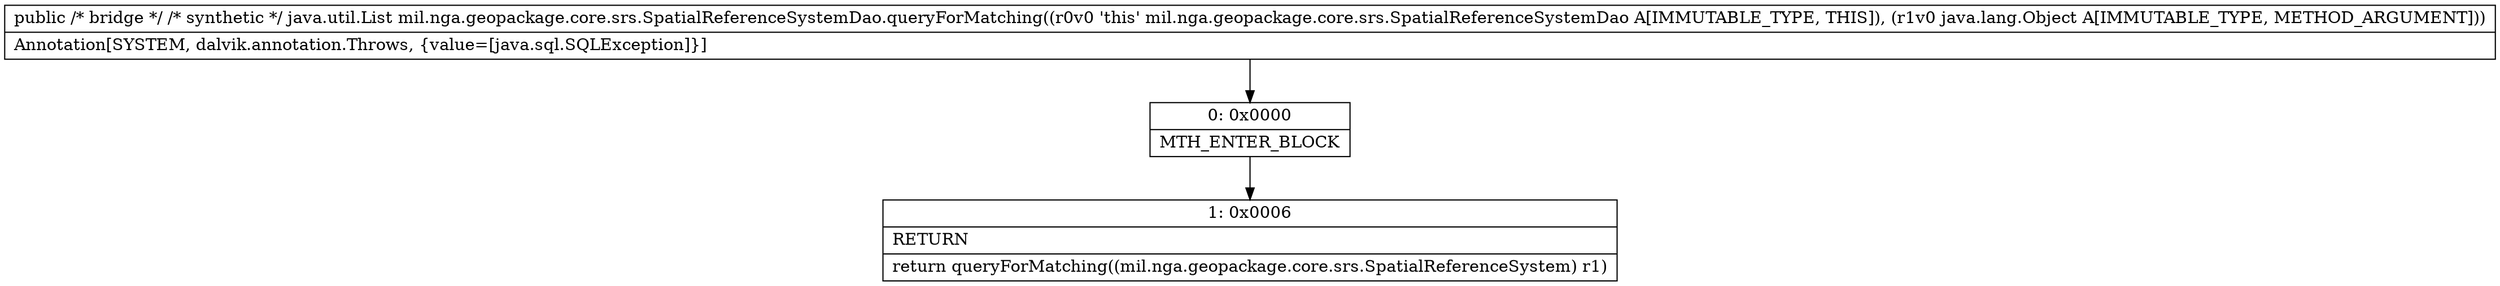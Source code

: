 digraph "CFG formil.nga.geopackage.core.srs.SpatialReferenceSystemDao.queryForMatching(Ljava\/lang\/Object;)Ljava\/util\/List;" {
Node_0 [shape=record,label="{0\:\ 0x0000|MTH_ENTER_BLOCK\l}"];
Node_1 [shape=record,label="{1\:\ 0x0006|RETURN\l|return queryForMatching((mil.nga.geopackage.core.srs.SpatialReferenceSystem) r1)\l}"];
MethodNode[shape=record,label="{public \/* bridge *\/ \/* synthetic *\/ java.util.List mil.nga.geopackage.core.srs.SpatialReferenceSystemDao.queryForMatching((r0v0 'this' mil.nga.geopackage.core.srs.SpatialReferenceSystemDao A[IMMUTABLE_TYPE, THIS]), (r1v0 java.lang.Object A[IMMUTABLE_TYPE, METHOD_ARGUMENT]))  | Annotation[SYSTEM, dalvik.annotation.Throws, \{value=[java.sql.SQLException]\}]\l}"];
MethodNode -> Node_0;
Node_0 -> Node_1;
}


